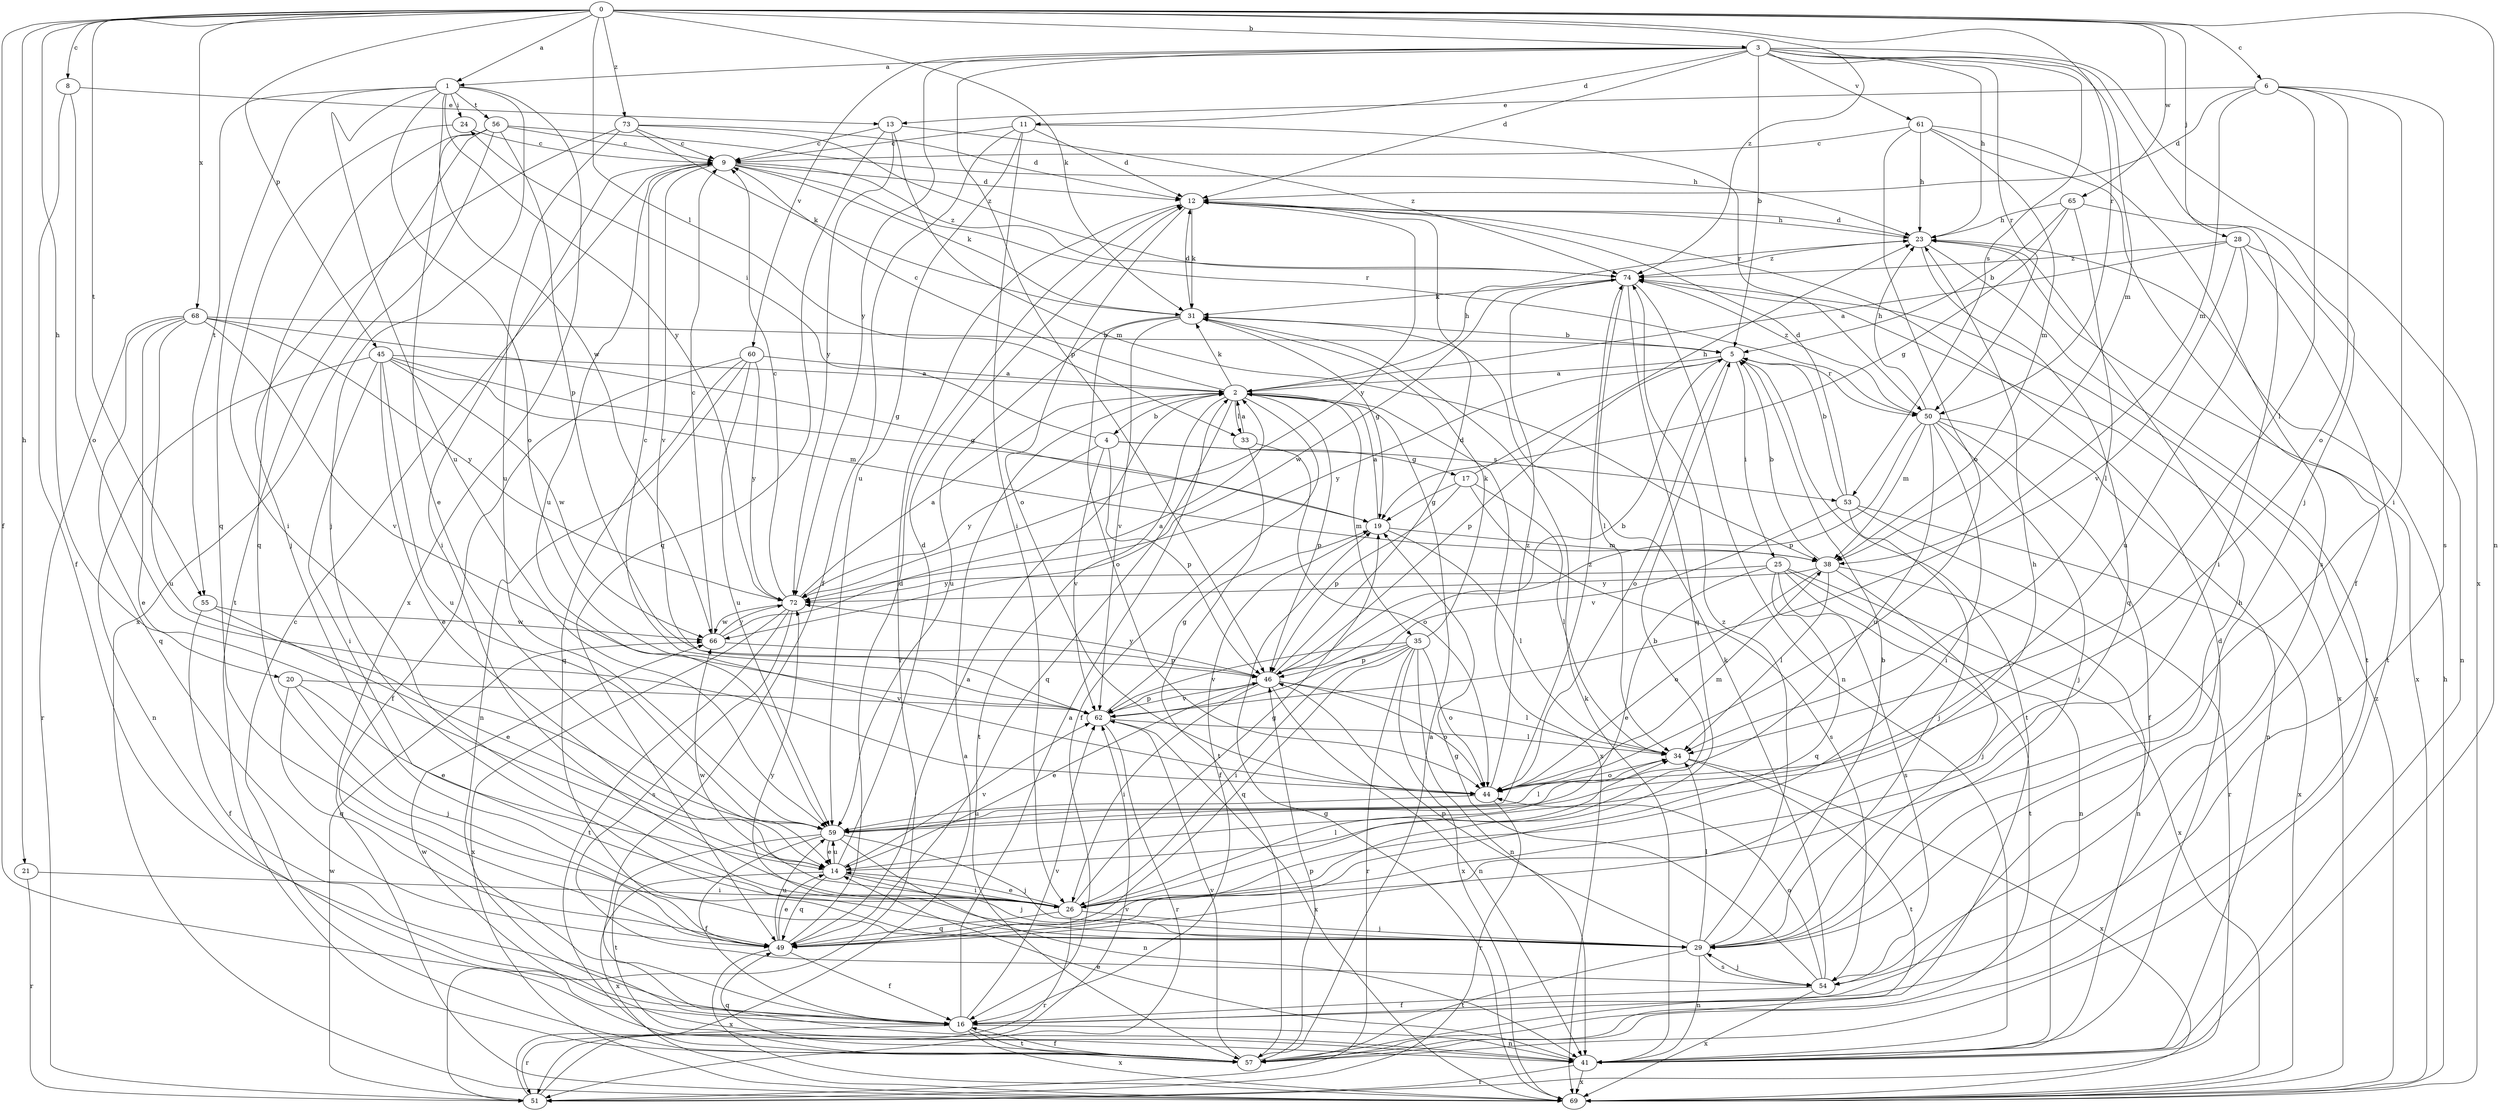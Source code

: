strict digraph  {
0;
1;
2;
3;
4;
5;
6;
8;
9;
11;
12;
13;
14;
16;
17;
19;
20;
21;
23;
24;
25;
26;
28;
29;
31;
33;
34;
35;
38;
41;
44;
45;
46;
49;
50;
51;
53;
54;
55;
56;
57;
59;
60;
61;
62;
65;
66;
68;
69;
72;
73;
74;
0 -> 1  [label=a];
0 -> 3  [label=b];
0 -> 6  [label=c];
0 -> 8  [label=c];
0 -> 16  [label=f];
0 -> 20  [label=h];
0 -> 21  [label=h];
0 -> 28  [label=j];
0 -> 31  [label=k];
0 -> 33  [label=l];
0 -> 41  [label=n];
0 -> 45  [label=p];
0 -> 50  [label=r];
0 -> 55  [label=t];
0 -> 65  [label=w];
0 -> 68  [label=x];
0 -> 73  [label=z];
0 -> 74  [label=z];
1 -> 24  [label=i];
1 -> 29  [label=j];
1 -> 44  [label=o];
1 -> 49  [label=q];
1 -> 55  [label=t];
1 -> 56  [label=t];
1 -> 59  [label=u];
1 -> 66  [label=w];
1 -> 69  [label=x];
1 -> 72  [label=y];
2 -> 4  [label=b];
2 -> 9  [label=c];
2 -> 16  [label=f];
2 -> 23  [label=h];
2 -> 31  [label=k];
2 -> 33  [label=l];
2 -> 35  [label=m];
2 -> 46  [label=p];
2 -> 49  [label=q];
2 -> 57  [label=t];
2 -> 69  [label=x];
3 -> 1  [label=a];
3 -> 5  [label=b];
3 -> 11  [label=d];
3 -> 12  [label=d];
3 -> 23  [label=h];
3 -> 29  [label=j];
3 -> 38  [label=m];
3 -> 46  [label=p];
3 -> 50  [label=r];
3 -> 53  [label=s];
3 -> 60  [label=v];
3 -> 61  [label=v];
3 -> 69  [label=x];
3 -> 72  [label=y];
4 -> 17  [label=g];
4 -> 24  [label=i];
4 -> 46  [label=p];
4 -> 53  [label=s];
4 -> 62  [label=v];
4 -> 72  [label=y];
5 -> 2  [label=a];
5 -> 25  [label=i];
5 -> 44  [label=o];
5 -> 46  [label=p];
5 -> 50  [label=r];
5 -> 57  [label=t];
5 -> 72  [label=y];
6 -> 12  [label=d];
6 -> 13  [label=e];
6 -> 26  [label=i];
6 -> 34  [label=l];
6 -> 38  [label=m];
6 -> 44  [label=o];
6 -> 54  [label=s];
8 -> 13  [label=e];
8 -> 16  [label=f];
8 -> 44  [label=o];
9 -> 12  [label=d];
9 -> 26  [label=i];
9 -> 31  [label=k];
9 -> 50  [label=r];
9 -> 59  [label=u];
9 -> 62  [label=v];
9 -> 74  [label=z];
11 -> 9  [label=c];
11 -> 12  [label=d];
11 -> 16  [label=f];
11 -> 26  [label=i];
11 -> 50  [label=r];
11 -> 59  [label=u];
12 -> 23  [label=h];
12 -> 31  [label=k];
12 -> 44  [label=o];
12 -> 51  [label=r];
12 -> 72  [label=y];
13 -> 9  [label=c];
13 -> 38  [label=m];
13 -> 49  [label=q];
13 -> 72  [label=y];
13 -> 74  [label=z];
14 -> 12  [label=d];
14 -> 23  [label=h];
14 -> 26  [label=i];
14 -> 29  [label=j];
14 -> 49  [label=q];
14 -> 59  [label=u];
14 -> 62  [label=v];
14 -> 69  [label=x];
16 -> 2  [label=a];
16 -> 41  [label=n];
16 -> 51  [label=r];
16 -> 57  [label=t];
16 -> 62  [label=v];
16 -> 69  [label=x];
17 -> 19  [label=g];
17 -> 23  [label=h];
17 -> 34  [label=l];
17 -> 46  [label=p];
17 -> 54  [label=s];
19 -> 2  [label=a];
19 -> 16  [label=f];
19 -> 34  [label=l];
19 -> 38  [label=m];
20 -> 14  [label=e];
20 -> 29  [label=j];
20 -> 49  [label=q];
20 -> 62  [label=v];
21 -> 26  [label=i];
21 -> 51  [label=r];
23 -> 12  [label=d];
23 -> 49  [label=q];
23 -> 57  [label=t];
23 -> 69  [label=x];
23 -> 74  [label=z];
24 -> 9  [label=c];
24 -> 26  [label=i];
25 -> 14  [label=e];
25 -> 41  [label=n];
25 -> 49  [label=q];
25 -> 54  [label=s];
25 -> 57  [label=t];
25 -> 69  [label=x];
25 -> 72  [label=y];
26 -> 5  [label=b];
26 -> 14  [label=e];
26 -> 19  [label=g];
26 -> 29  [label=j];
26 -> 34  [label=l];
26 -> 49  [label=q];
26 -> 51  [label=r];
26 -> 66  [label=w];
28 -> 2  [label=a];
28 -> 41  [label=n];
28 -> 57  [label=t];
28 -> 59  [label=u];
28 -> 62  [label=v];
28 -> 74  [label=z];
29 -> 5  [label=b];
29 -> 23  [label=h];
29 -> 34  [label=l];
29 -> 41  [label=n];
29 -> 46  [label=p];
29 -> 54  [label=s];
29 -> 57  [label=t];
29 -> 72  [label=y];
29 -> 74  [label=z];
31 -> 5  [label=b];
31 -> 12  [label=d];
31 -> 19  [label=g];
31 -> 44  [label=o];
31 -> 59  [label=u];
31 -> 62  [label=v];
33 -> 2  [label=a];
33 -> 44  [label=o];
33 -> 57  [label=t];
34 -> 44  [label=o];
34 -> 57  [label=t];
34 -> 69  [label=x];
35 -> 26  [label=i];
35 -> 31  [label=k];
35 -> 41  [label=n];
35 -> 44  [label=o];
35 -> 46  [label=p];
35 -> 49  [label=q];
35 -> 51  [label=r];
35 -> 62  [label=v];
35 -> 69  [label=x];
38 -> 5  [label=b];
38 -> 29  [label=j];
38 -> 34  [label=l];
38 -> 41  [label=n];
38 -> 44  [label=o];
38 -> 72  [label=y];
41 -> 12  [label=d];
41 -> 14  [label=e];
41 -> 31  [label=k];
41 -> 51  [label=r];
41 -> 66  [label=w];
41 -> 69  [label=x];
44 -> 38  [label=m];
44 -> 51  [label=r];
44 -> 59  [label=u];
44 -> 74  [label=z];
45 -> 2  [label=a];
45 -> 14  [label=e];
45 -> 19  [label=g];
45 -> 26  [label=i];
45 -> 38  [label=m];
45 -> 41  [label=n];
45 -> 59  [label=u];
45 -> 66  [label=w];
46 -> 5  [label=b];
46 -> 12  [label=d];
46 -> 14  [label=e];
46 -> 26  [label=i];
46 -> 34  [label=l];
46 -> 41  [label=n];
46 -> 44  [label=o];
46 -> 62  [label=v];
46 -> 72  [label=y];
49 -> 2  [label=a];
49 -> 12  [label=d];
49 -> 14  [label=e];
49 -> 16  [label=f];
49 -> 59  [label=u];
49 -> 69  [label=x];
50 -> 16  [label=f];
50 -> 23  [label=h];
50 -> 26  [label=i];
50 -> 29  [label=j];
50 -> 38  [label=m];
50 -> 41  [label=n];
50 -> 46  [label=p];
50 -> 59  [label=u];
50 -> 74  [label=z];
51 -> 2  [label=a];
51 -> 62  [label=v];
51 -> 66  [label=w];
53 -> 5  [label=b];
53 -> 12  [label=d];
53 -> 29  [label=j];
53 -> 51  [label=r];
53 -> 62  [label=v];
53 -> 69  [label=x];
54 -> 16  [label=f];
54 -> 19  [label=g];
54 -> 29  [label=j];
54 -> 31  [label=k];
54 -> 44  [label=o];
54 -> 69  [label=x];
55 -> 14  [label=e];
55 -> 16  [label=f];
55 -> 66  [label=w];
56 -> 9  [label=c];
56 -> 14  [label=e];
56 -> 23  [label=h];
56 -> 46  [label=p];
56 -> 49  [label=q];
56 -> 57  [label=t];
56 -> 69  [label=x];
57 -> 2  [label=a];
57 -> 9  [label=c];
57 -> 16  [label=f];
57 -> 46  [label=p];
57 -> 49  [label=q];
57 -> 62  [label=v];
59 -> 14  [label=e];
59 -> 16  [label=f];
59 -> 29  [label=j];
59 -> 34  [label=l];
59 -> 41  [label=n];
59 -> 57  [label=t];
59 -> 74  [label=z];
60 -> 2  [label=a];
60 -> 16  [label=f];
60 -> 41  [label=n];
60 -> 49  [label=q];
60 -> 59  [label=u];
60 -> 72  [label=y];
61 -> 9  [label=c];
61 -> 16  [label=f];
61 -> 23  [label=h];
61 -> 38  [label=m];
61 -> 44  [label=o];
61 -> 54  [label=s];
62 -> 9  [label=c];
62 -> 19  [label=g];
62 -> 34  [label=l];
62 -> 46  [label=p];
62 -> 51  [label=r];
62 -> 69  [label=x];
65 -> 5  [label=b];
65 -> 19  [label=g];
65 -> 23  [label=h];
65 -> 26  [label=i];
65 -> 34  [label=l];
66 -> 2  [label=a];
66 -> 9  [label=c];
66 -> 46  [label=p];
66 -> 72  [label=y];
68 -> 5  [label=b];
68 -> 14  [label=e];
68 -> 19  [label=g];
68 -> 49  [label=q];
68 -> 51  [label=r];
68 -> 59  [label=u];
68 -> 62  [label=v];
68 -> 72  [label=y];
69 -> 19  [label=g];
69 -> 23  [label=h];
69 -> 74  [label=z];
72 -> 2  [label=a];
72 -> 9  [label=c];
72 -> 54  [label=s];
72 -> 57  [label=t];
72 -> 66  [label=w];
72 -> 69  [label=x];
73 -> 9  [label=c];
73 -> 12  [label=d];
73 -> 29  [label=j];
73 -> 31  [label=k];
73 -> 59  [label=u];
73 -> 74  [label=z];
74 -> 31  [label=k];
74 -> 34  [label=l];
74 -> 41  [label=n];
74 -> 49  [label=q];
74 -> 66  [label=w];
74 -> 69  [label=x];
}

